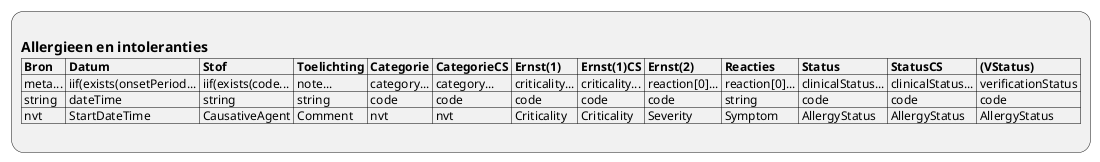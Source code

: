 @startuml ViewDefinition-AllergyIntolerance
:
== Allergieen en intoleranties
|= Bron |= Datum |= Stof |= Toelichting |= Categorie |= CategorieCS |= Ernst(1) |= Ernst(1)CS |= Ernst(2) |= Reacties |= Status |= StatusCS |= (VStatus) |
| meta... | iif(exists(onsetPeriod... | iif(exists(code... | note... | category... | category... | criticality... | criticality... | reaction[0]... | reaction[0]... | clinicalStatus... | clinicalStatus... | verificationStatus |
| string | dateTime | string | string | code | code | code | code | code | string | code | code | code |
| nvt | StartDateTime | CausativeAgent | Comment | nvt | nvt | Criticality | Criticality | Severity | Symptom | AllergyStatus | AllergyStatus | AllergyStatus |
;
@enduml